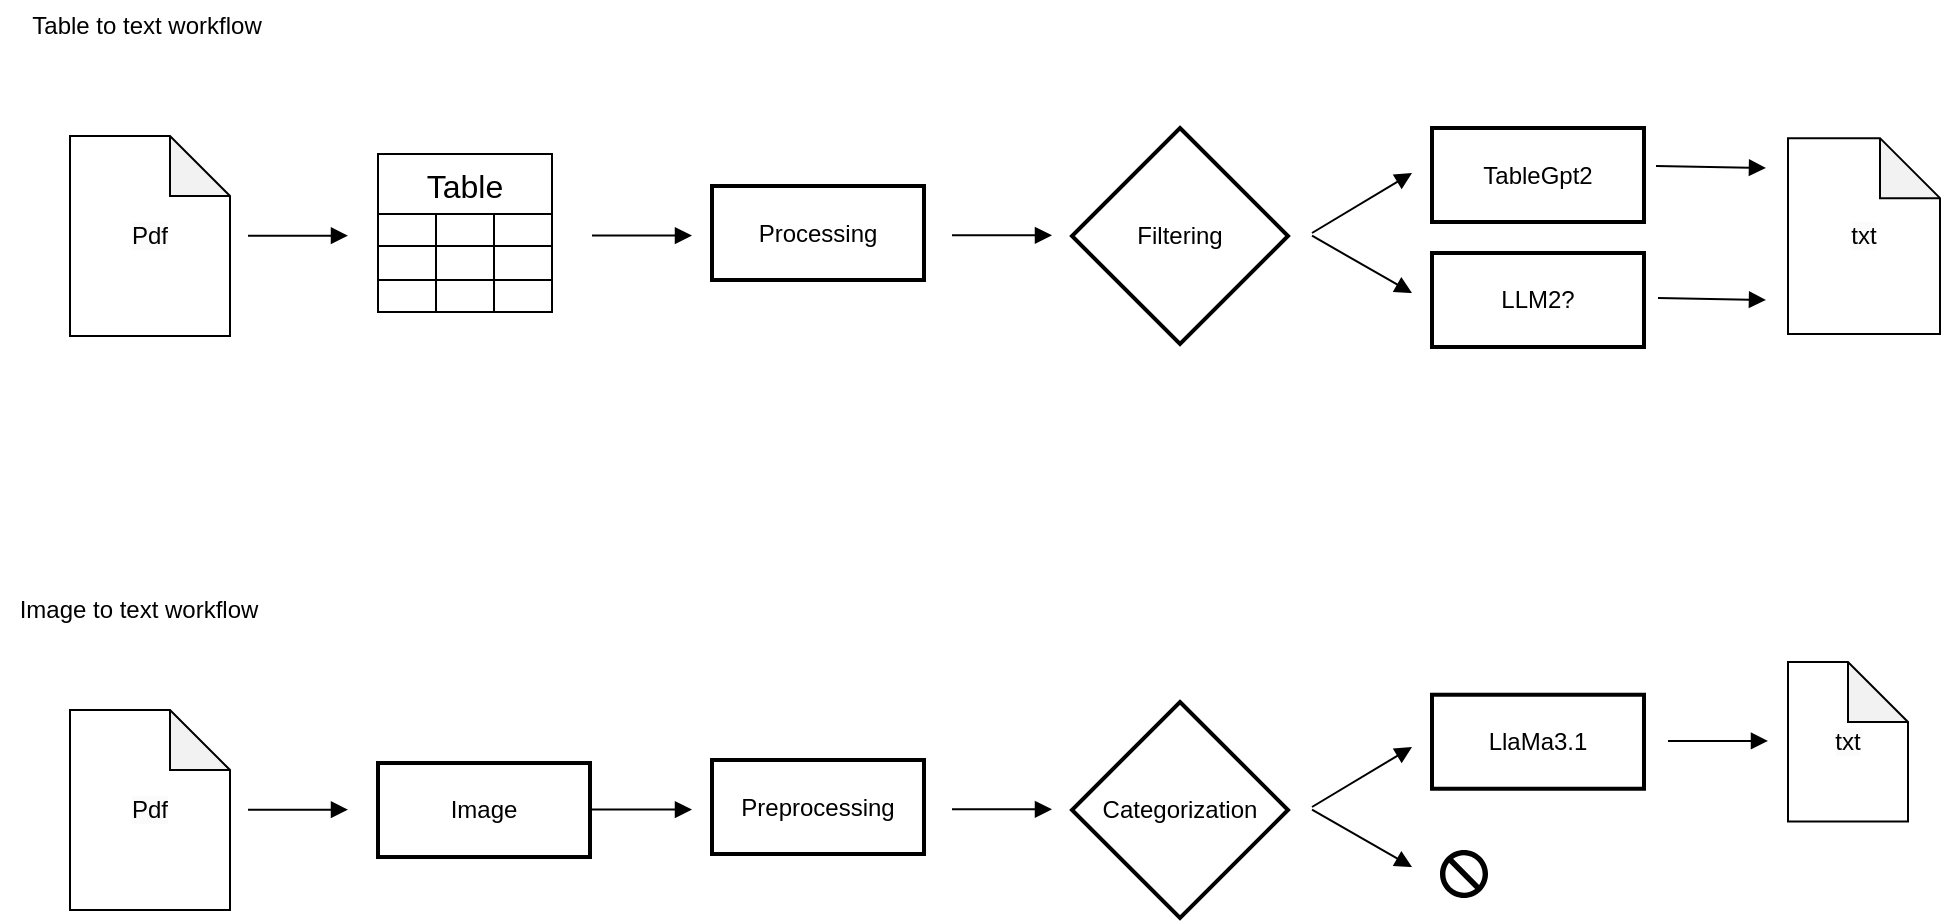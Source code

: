 <mxfile version="25.0.3">
  <diagram name="Página-1" id="HypUTlioQ51MQLGUtJ6T">
    <mxGraphModel dx="1595" dy="660" grid="0" gridSize="10" guides="1" tooltips="1" connect="0" arrows="0" fold="1" page="0" pageScale="1" pageWidth="827" pageHeight="1169" math="0" shadow="0">
      <root>
        <mxCell id="0" />
        <mxCell id="1" parent="0" />
        <mxCell id="4" value="Processing" style="whiteSpace=wrap;strokeWidth=2;" parent="1" vertex="1">
          <mxGeometry x="131" y="209" width="106" height="47" as="geometry" />
        </mxCell>
        <mxCell id="7" value="Filtering" style="rhombus;strokeWidth=2;whiteSpace=wrap;" parent="1" vertex="1">
          <mxGeometry x="311" y="180" width="108" height="108" as="geometry" />
        </mxCell>
        <mxCell id="13" value="" style="curved=1;startArrow=none;endArrow=block;" parent="1" edge="1">
          <mxGeometry relative="1" as="geometry">
            <Array as="points">
              <mxPoint x="-91" y="233.86" />
            </Array>
            <mxPoint x="-101" y="233.86" as="sourcePoint" />
            <mxPoint x="-51" y="233.86" as="targetPoint" />
          </mxGeometry>
        </mxCell>
        <mxCell id="sAcfOVrOT1R59Ra_GKF8-24" value="&lt;span style=&quot;color: rgb(0, 0, 0); font-family: Helvetica; font-size: 12px; font-style: normal; font-variant-ligatures: normal; font-variant-caps: normal; font-weight: 400; letter-spacing: normal; orphans: 2; text-align: center; text-indent: 0px; text-transform: none; widows: 2; word-spacing: 0px; -webkit-text-stroke-width: 0px; white-space: normal; background-color: rgb(251, 251, 251); text-decoration-thickness: initial; text-decoration-style: initial; text-decoration-color: initial; display: inline !important; float: none;&quot;&gt;Pdf&lt;/span&gt;" style="shape=note;whiteSpace=wrap;html=1;backgroundOutline=1;darkOpacity=0.05;" vertex="1" parent="1">
          <mxGeometry x="-190" y="184" width="80" height="100" as="geometry" />
        </mxCell>
        <mxCell id="sAcfOVrOT1R59Ra_GKF8-31" value="" style="curved=1;startArrow=none;endArrow=block;" edge="1" parent="1">
          <mxGeometry relative="1" as="geometry">
            <Array as="points">
              <mxPoint x="81" y="233.8" />
            </Array>
            <mxPoint x="71" y="233.8" as="sourcePoint" />
            <mxPoint x="121" y="233.8" as="targetPoint" />
          </mxGeometry>
        </mxCell>
        <mxCell id="sAcfOVrOT1R59Ra_GKF8-33" value="" style="curved=1;startArrow=none;endArrow=block;" edge="1" parent="1">
          <mxGeometry relative="1" as="geometry">
            <Array as="points" />
            <mxPoint x="251" y="233.66" as="sourcePoint" />
            <mxPoint x="301" y="233.66" as="targetPoint" />
          </mxGeometry>
        </mxCell>
        <mxCell id="sAcfOVrOT1R59Ra_GKF8-35" value="" style="curved=1;startArrow=none;endArrow=block;" edge="1" parent="1">
          <mxGeometry relative="1" as="geometry">
            <Array as="points" />
            <mxPoint x="431" y="233.86" as="sourcePoint" />
            <mxPoint x="481" y="262.5" as="targetPoint" />
          </mxGeometry>
        </mxCell>
        <mxCell id="sAcfOVrOT1R59Ra_GKF8-36" value="" style="curved=1;startArrow=none;endArrow=block;" edge="1" parent="1">
          <mxGeometry relative="1" as="geometry">
            <Array as="points" />
            <mxPoint x="431" y="232.5" as="sourcePoint" />
            <mxPoint x="481" y="202.5" as="targetPoint" />
          </mxGeometry>
        </mxCell>
        <mxCell id="sAcfOVrOT1R59Ra_GKF8-37" value="TableGpt2" style="whiteSpace=wrap;strokeWidth=2;" vertex="1" parent="1">
          <mxGeometry x="491" y="180" width="106" height="47" as="geometry" />
        </mxCell>
        <mxCell id="sAcfOVrOT1R59Ra_GKF8-38" value="&lt;span style=&quot;color: rgb(0, 0, 0); font-family: Helvetica; font-size: 12px; font-style: normal; font-variant-ligatures: normal; font-variant-caps: normal; font-weight: 400; letter-spacing: normal; orphans: 2; text-align: center; text-indent: 0px; text-transform: none; widows: 2; word-spacing: 0px; -webkit-text-stroke-width: 0px; white-space: normal; background-color: rgb(251, 251, 251); text-decoration-thickness: initial; text-decoration-style: initial; text-decoration-color: initial; display: inline !important; float: none;&quot;&gt;txt&lt;/span&gt;" style="shape=note;whiteSpace=wrap;html=1;backgroundOutline=1;darkOpacity=0.05;" vertex="1" parent="1">
          <mxGeometry x="669" y="185.07" width="76" height="97.87" as="geometry" />
        </mxCell>
        <mxCell id="sAcfOVrOT1R59Ra_GKF8-40" value="LLM2?" style="whiteSpace=wrap;strokeWidth=2;" vertex="1" parent="1">
          <mxGeometry x="491" y="242.5" width="106" height="47" as="geometry" />
        </mxCell>
        <mxCell id="sAcfOVrOT1R59Ra_GKF8-44" value="Preprocessing" style="whiteSpace=wrap;strokeWidth=2;" vertex="1" parent="1">
          <mxGeometry x="131" y="496" width="106" height="47" as="geometry" />
        </mxCell>
        <mxCell id="sAcfOVrOT1R59Ra_GKF8-45" value="Categorization" style="rhombus;strokeWidth=2;whiteSpace=wrap;" vertex="1" parent="1">
          <mxGeometry x="311" y="467" width="108" height="108" as="geometry" />
        </mxCell>
        <mxCell id="sAcfOVrOT1R59Ra_GKF8-46" value="" style="curved=1;startArrow=none;endArrow=block;" edge="1" parent="1">
          <mxGeometry relative="1" as="geometry">
            <Array as="points">
              <mxPoint x="-91" y="520.86" />
            </Array>
            <mxPoint x="-101" y="520.86" as="sourcePoint" />
            <mxPoint x="-51" y="520.86" as="targetPoint" />
          </mxGeometry>
        </mxCell>
        <mxCell id="sAcfOVrOT1R59Ra_GKF8-47" value="&lt;span style=&quot;color: rgb(0, 0, 0); font-family: Helvetica; font-size: 12px; font-style: normal; font-variant-ligatures: normal; font-variant-caps: normal; font-weight: 400; letter-spacing: normal; orphans: 2; text-align: center; text-indent: 0px; text-transform: none; widows: 2; word-spacing: 0px; -webkit-text-stroke-width: 0px; white-space: normal; background-color: rgb(251, 251, 251); text-decoration-thickness: initial; text-decoration-style: initial; text-decoration-color: initial; display: inline !important; float: none;&quot;&gt;Pdf&lt;/span&gt;" style="shape=note;whiteSpace=wrap;html=1;backgroundOutline=1;darkOpacity=0.05;" vertex="1" parent="1">
          <mxGeometry x="-190" y="471" width="80" height="100" as="geometry" />
        </mxCell>
        <mxCell id="sAcfOVrOT1R59Ra_GKF8-50" value="" style="curved=1;startArrow=none;endArrow=block;" edge="1" parent="1">
          <mxGeometry relative="1" as="geometry">
            <Array as="points">
              <mxPoint x="81" y="520.8" />
            </Array>
            <mxPoint x="71" y="520.8" as="sourcePoint" />
            <mxPoint x="121" y="520.8" as="targetPoint" />
          </mxGeometry>
        </mxCell>
        <mxCell id="sAcfOVrOT1R59Ra_GKF8-51" value="" style="curved=1;startArrow=none;endArrow=block;" edge="1" parent="1">
          <mxGeometry relative="1" as="geometry">
            <Array as="points" />
            <mxPoint x="251" y="520.66" as="sourcePoint" />
            <mxPoint x="301" y="520.66" as="targetPoint" />
          </mxGeometry>
        </mxCell>
        <mxCell id="sAcfOVrOT1R59Ra_GKF8-52" value="" style="curved=1;startArrow=none;endArrow=block;" edge="1" parent="1">
          <mxGeometry relative="1" as="geometry">
            <Array as="points" />
            <mxPoint x="431" y="520.86" as="sourcePoint" />
            <mxPoint x="481" y="549.5" as="targetPoint" />
          </mxGeometry>
        </mxCell>
        <mxCell id="sAcfOVrOT1R59Ra_GKF8-53" value="" style="curved=1;startArrow=none;endArrow=block;" edge="1" parent="1">
          <mxGeometry relative="1" as="geometry">
            <Array as="points" />
            <mxPoint x="431" y="519.5" as="sourcePoint" />
            <mxPoint x="481" y="489.5" as="targetPoint" />
          </mxGeometry>
        </mxCell>
        <mxCell id="sAcfOVrOT1R59Ra_GKF8-55" value="&lt;span style=&quot;color: rgb(0, 0, 0); font-family: Helvetica; font-size: 12px; font-style: normal; font-variant-ligatures: normal; font-variant-caps: normal; font-weight: 400; letter-spacing: normal; orphans: 2; text-align: center; text-indent: 0px; text-transform: none; widows: 2; word-spacing: 0px; -webkit-text-stroke-width: 0px; white-space: normal; background-color: rgb(251, 251, 251); text-decoration-thickness: initial; text-decoration-style: initial; text-decoration-color: initial; display: inline !important; float: none;&quot;&gt;txt&lt;/span&gt;" style="shape=note;whiteSpace=wrap;html=1;backgroundOutline=1;darkOpacity=0.05;" vertex="1" parent="1">
          <mxGeometry x="669" y="447" width="60" height="79.75" as="geometry" />
        </mxCell>
        <mxCell id="sAcfOVrOT1R59Ra_GKF8-56" value="" style="curved=1;startArrow=none;endArrow=block;" edge="1" parent="1">
          <mxGeometry relative="1" as="geometry">
            <Array as="points" />
            <mxPoint x="609" y="486.45" as="sourcePoint" />
            <mxPoint x="659" y="486.45" as="targetPoint" />
          </mxGeometry>
        </mxCell>
        <mxCell id="sAcfOVrOT1R59Ra_GKF8-57" value="LlaMa3.1" style="whiteSpace=wrap;strokeWidth=2;" vertex="1" parent="1">
          <mxGeometry x="491" y="463.37" width="106" height="47" as="geometry" />
        </mxCell>
        <mxCell id="sAcfOVrOT1R59Ra_GKF8-58" value="Table" style="shape=table;startSize=30;container=1;collapsible=0;childLayout=tableLayout;strokeColor=default;fontSize=16;" vertex="1" parent="1">
          <mxGeometry x="-36" y="193" width="87" height="79" as="geometry" />
        </mxCell>
        <mxCell id="sAcfOVrOT1R59Ra_GKF8-59" value="" style="shape=tableRow;horizontal=0;startSize=0;swimlaneHead=0;swimlaneBody=0;strokeColor=inherit;top=0;left=0;bottom=0;right=0;collapsible=0;dropTarget=0;fillColor=none;points=[[0,0.5],[1,0.5]];portConstraint=eastwest;fontSize=16;" vertex="1" parent="sAcfOVrOT1R59Ra_GKF8-58">
          <mxGeometry y="30" width="87" height="16" as="geometry" />
        </mxCell>
        <mxCell id="sAcfOVrOT1R59Ra_GKF8-60" value="" style="shape=partialRectangle;html=1;whiteSpace=wrap;connectable=0;strokeColor=inherit;overflow=hidden;fillColor=none;top=0;left=0;bottom=0;right=0;pointerEvents=1;fontSize=16;" vertex="1" parent="sAcfOVrOT1R59Ra_GKF8-59">
          <mxGeometry width="29" height="16" as="geometry">
            <mxRectangle width="29" height="16" as="alternateBounds" />
          </mxGeometry>
        </mxCell>
        <mxCell id="sAcfOVrOT1R59Ra_GKF8-61" value="" style="shape=partialRectangle;html=1;whiteSpace=wrap;connectable=0;strokeColor=inherit;overflow=hidden;fillColor=none;top=0;left=0;bottom=0;right=0;pointerEvents=1;fontSize=16;" vertex="1" parent="sAcfOVrOT1R59Ra_GKF8-59">
          <mxGeometry x="29" width="29" height="16" as="geometry">
            <mxRectangle width="29" height="16" as="alternateBounds" />
          </mxGeometry>
        </mxCell>
        <mxCell id="sAcfOVrOT1R59Ra_GKF8-62" value="" style="shape=partialRectangle;html=1;whiteSpace=wrap;connectable=0;strokeColor=inherit;overflow=hidden;fillColor=none;top=0;left=0;bottom=0;right=0;pointerEvents=1;fontSize=16;" vertex="1" parent="sAcfOVrOT1R59Ra_GKF8-59">
          <mxGeometry x="58" width="29" height="16" as="geometry">
            <mxRectangle width="29" height="16" as="alternateBounds" />
          </mxGeometry>
        </mxCell>
        <mxCell id="sAcfOVrOT1R59Ra_GKF8-63" value="" style="shape=tableRow;horizontal=0;startSize=0;swimlaneHead=0;swimlaneBody=0;strokeColor=inherit;top=0;left=0;bottom=0;right=0;collapsible=0;dropTarget=0;fillColor=none;points=[[0,0.5],[1,0.5]];portConstraint=eastwest;fontSize=16;" vertex="1" parent="sAcfOVrOT1R59Ra_GKF8-58">
          <mxGeometry y="46" width="87" height="17" as="geometry" />
        </mxCell>
        <mxCell id="sAcfOVrOT1R59Ra_GKF8-64" value="" style="shape=partialRectangle;html=1;whiteSpace=wrap;connectable=0;strokeColor=inherit;overflow=hidden;fillColor=none;top=0;left=0;bottom=0;right=0;pointerEvents=1;fontSize=16;" vertex="1" parent="sAcfOVrOT1R59Ra_GKF8-63">
          <mxGeometry width="29" height="17" as="geometry">
            <mxRectangle width="29" height="17" as="alternateBounds" />
          </mxGeometry>
        </mxCell>
        <mxCell id="sAcfOVrOT1R59Ra_GKF8-65" value="" style="shape=partialRectangle;html=1;whiteSpace=wrap;connectable=0;strokeColor=inherit;overflow=hidden;fillColor=none;top=0;left=0;bottom=0;right=0;pointerEvents=1;fontSize=16;" vertex="1" parent="sAcfOVrOT1R59Ra_GKF8-63">
          <mxGeometry x="29" width="29" height="17" as="geometry">
            <mxRectangle width="29" height="17" as="alternateBounds" />
          </mxGeometry>
        </mxCell>
        <mxCell id="sAcfOVrOT1R59Ra_GKF8-66" value="" style="shape=partialRectangle;html=1;whiteSpace=wrap;connectable=0;strokeColor=inherit;overflow=hidden;fillColor=none;top=0;left=0;bottom=0;right=0;pointerEvents=1;fontSize=16;" vertex="1" parent="sAcfOVrOT1R59Ra_GKF8-63">
          <mxGeometry x="58" width="29" height="17" as="geometry">
            <mxRectangle width="29" height="17" as="alternateBounds" />
          </mxGeometry>
        </mxCell>
        <mxCell id="sAcfOVrOT1R59Ra_GKF8-67" value="" style="shape=tableRow;horizontal=0;startSize=0;swimlaneHead=0;swimlaneBody=0;strokeColor=inherit;top=0;left=0;bottom=0;right=0;collapsible=0;dropTarget=0;fillColor=none;points=[[0,0.5],[1,0.5]];portConstraint=eastwest;fontSize=16;" vertex="1" parent="sAcfOVrOT1R59Ra_GKF8-58">
          <mxGeometry y="63" width="87" height="16" as="geometry" />
        </mxCell>
        <mxCell id="sAcfOVrOT1R59Ra_GKF8-68" value="" style="shape=partialRectangle;html=1;whiteSpace=wrap;connectable=0;strokeColor=inherit;overflow=hidden;fillColor=none;top=0;left=0;bottom=0;right=0;pointerEvents=1;fontSize=16;" vertex="1" parent="sAcfOVrOT1R59Ra_GKF8-67">
          <mxGeometry width="29" height="16" as="geometry">
            <mxRectangle width="29" height="16" as="alternateBounds" />
          </mxGeometry>
        </mxCell>
        <mxCell id="sAcfOVrOT1R59Ra_GKF8-69" value="" style="shape=partialRectangle;html=1;whiteSpace=wrap;connectable=0;strokeColor=inherit;overflow=hidden;fillColor=none;top=0;left=0;bottom=0;right=0;pointerEvents=1;fontSize=16;" vertex="1" parent="sAcfOVrOT1R59Ra_GKF8-67">
          <mxGeometry x="29" width="29" height="16" as="geometry">
            <mxRectangle width="29" height="16" as="alternateBounds" />
          </mxGeometry>
        </mxCell>
        <mxCell id="sAcfOVrOT1R59Ra_GKF8-70" value="" style="shape=partialRectangle;html=1;whiteSpace=wrap;connectable=0;strokeColor=inherit;overflow=hidden;fillColor=none;top=0;left=0;bottom=0;right=0;pointerEvents=1;fontSize=16;" vertex="1" parent="sAcfOVrOT1R59Ra_GKF8-67">
          <mxGeometry x="58" width="29" height="16" as="geometry">
            <mxRectangle width="29" height="16" as="alternateBounds" />
          </mxGeometry>
        </mxCell>
        <mxCell id="sAcfOVrOT1R59Ra_GKF8-71" value="Image" style="whiteSpace=wrap;strokeWidth=2;" vertex="1" parent="1">
          <mxGeometry x="-36" y="497.51" width="106" height="47" as="geometry" />
        </mxCell>
        <mxCell id="sAcfOVrOT1R59Ra_GKF8-72" value="" style="shape=mxgraph.signs.safety.no;html=1;pointerEvents=1;fillColor=#000000;strokeColor=none;verticalLabelPosition=bottom;verticalAlign=top;align=center;sketch=0;" vertex="1" parent="1">
          <mxGeometry x="495" y="541" width="24" height="24" as="geometry" />
        </mxCell>
        <mxCell id="sAcfOVrOT1R59Ra_GKF8-73" value="Image to text workflow" style="text;html=1;align=center;verticalAlign=middle;resizable=0;points=[];autosize=1;strokeColor=none;fillColor=none;" vertex="1" parent="1">
          <mxGeometry x="-225" y="408" width="137" height="26" as="geometry" />
        </mxCell>
        <mxCell id="sAcfOVrOT1R59Ra_GKF8-74" value="Table to text workflow" style="text;html=1;align=center;verticalAlign=middle;resizable=0;points=[];autosize=1;strokeColor=none;fillColor=none;" vertex="1" parent="1">
          <mxGeometry x="-219" y="116" width="133" height="26" as="geometry" />
        </mxCell>
        <mxCell id="sAcfOVrOT1R59Ra_GKF8-75" value="" style="curved=1;startArrow=none;endArrow=block;" edge="1" parent="1">
          <mxGeometry relative="1" as="geometry">
            <Array as="points" />
            <mxPoint x="604" y="265" as="sourcePoint" />
            <mxPoint x="658" y="266" as="targetPoint" />
          </mxGeometry>
        </mxCell>
        <mxCell id="sAcfOVrOT1R59Ra_GKF8-76" value="" style="curved=1;startArrow=none;endArrow=block;" edge="1" parent="1">
          <mxGeometry relative="1" as="geometry">
            <Array as="points" />
            <mxPoint x="603" y="199" as="sourcePoint" />
            <mxPoint x="658" y="200" as="targetPoint" />
          </mxGeometry>
        </mxCell>
      </root>
    </mxGraphModel>
  </diagram>
</mxfile>
